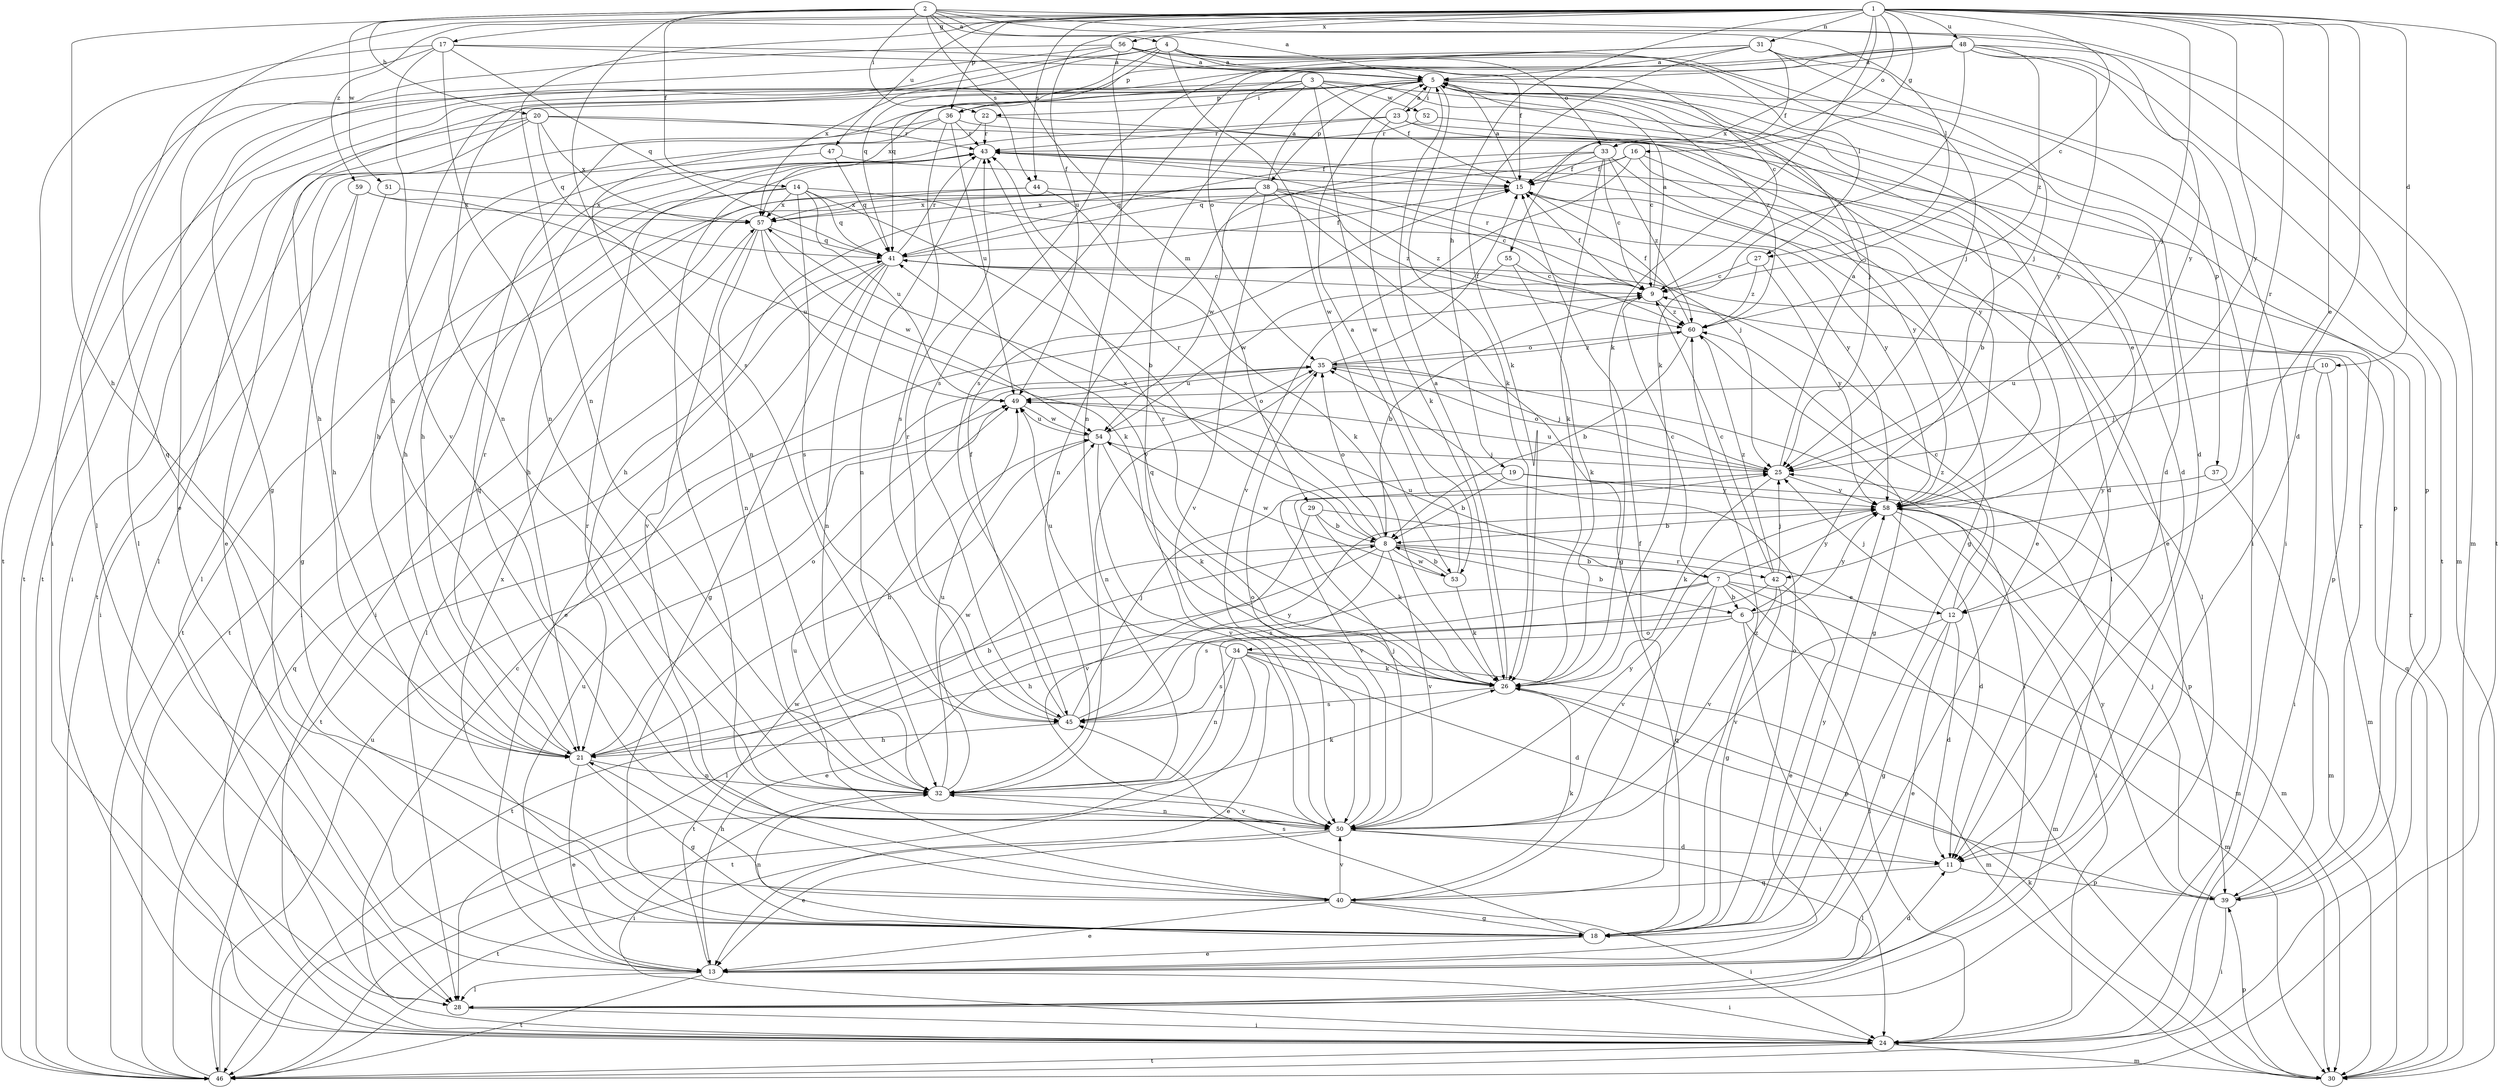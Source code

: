 strict digraph  {
	2 -> 4 [label=a];
	2 -> 5 [label=a];
	4 -> 5 [label=a];
	9 -> 5 [label=a];
	15 -> 5 [label=a];
	17 -> 5 [label=a];
	23 -> 5 [label=a];
	25 -> 5 [label=a];
	26 -> 5 [label=a];
	31 -> 5 [label=a];
	38 -> 5 [label=a];
	48 -> 5 [label=a];
	53 -> 5 [label=a];
	56 -> 5 [label=a];
	5 -> 6 [label=b];
	7 -> 6 [label=b];
	8 -> 6 [label=b];
	8 -> 7 [label=b];
	9 -> 8 [label=b];
	14 -> 8 [label=b];
	19 -> 8 [label=b];
	21 -> 8 [label=b];
	29 -> 8 [label=b];
	53 -> 8 [label=b];
	58 -> 8 [label=b];
	60 -> 8 [label=b];
	1 -> 9 [label=c];
	7 -> 9 [label=c];
	12 -> 9 [label=c];
	17 -> 9 [label=c];
	20 -> 9 [label=c];
	24 -> 9 [label=c];
	27 -> 9 [label=c];
	33 -> 9 [label=c];
	38 -> 9 [label=c];
	41 -> 9 [label=c];
	42 -> 9 [label=c];
	55 -> 9 [label=c];
	1 -> 10 [label=d];
	1 -> 11 [label=d];
	3 -> 11 [label=d];
	5 -> 11 [label=d];
	12 -> 11 [label=d];
	13 -> 11 [label=d];
	22 -> 11 [label=d];
	34 -> 11 [label=d];
	50 -> 11 [label=d];
	56 -> 11 [label=d];
	58 -> 11 [label=d];
	1 -> 12 [label=e];
	5 -> 12 [label=e];
	7 -> 12 [label=e];
	7 -> 13 [label=e];
	12 -> 13 [label=e];
	18 -> 13 [label=e];
	20 -> 13 [label=e];
	21 -> 13 [label=e];
	23 -> 13 [label=e];
	34 -> 13 [label=e];
	40 -> 13 [label=e];
	41 -> 13 [label=e];
	42 -> 13 [label=e];
	50 -> 13 [label=e];
	52 -> 13 [label=e];
	56 -> 13 [label=e];
	2 -> 14 [label=f];
	3 -> 15 [label=f];
	9 -> 15 [label=f];
	16 -> 15 [label=f];
	31 -> 15 [label=f];
	33 -> 15 [label=f];
	35 -> 15 [label=f];
	40 -> 15 [label=f];
	41 -> 15 [label=f];
	43 -> 15 [label=f];
	45 -> 15 [label=f];
	47 -> 15 [label=f];
	56 -> 15 [label=f];
	60 -> 15 [label=f];
	1 -> 16 [label=g];
	1 -> 17 [label=g];
	4 -> 18 [label=g];
	12 -> 18 [label=g];
	16 -> 18 [label=g];
	21 -> 18 [label=g];
	38 -> 18 [label=g];
	40 -> 18 [label=g];
	41 -> 18 [label=g];
	42 -> 18 [label=g];
	59 -> 18 [label=g];
	60 -> 18 [label=g];
	1 -> 19 [label=h];
	2 -> 20 [label=h];
	2 -> 21 [label=h];
	5 -> 21 [label=h];
	6 -> 21 [label=h];
	22 -> 21 [label=h];
	23 -> 21 [label=h];
	38 -> 21 [label=h];
	40 -> 21 [label=h];
	43 -> 21 [label=h];
	44 -> 21 [label=h];
	45 -> 21 [label=h];
	51 -> 21 [label=h];
	54 -> 21 [label=h];
	56 -> 21 [label=h];
	2 -> 22 [label=i];
	3 -> 22 [label=i];
	5 -> 23 [label=i];
	6 -> 24 [label=i];
	7 -> 24 [label=i];
	10 -> 24 [label=i];
	13 -> 24 [label=i];
	14 -> 24 [label=i];
	20 -> 24 [label=i];
	28 -> 24 [label=i];
	31 -> 24 [label=i];
	32 -> 24 [label=i];
	38 -> 24 [label=i];
	39 -> 24 [label=i];
	40 -> 24 [label=i];
	48 -> 24 [label=i];
	56 -> 24 [label=i];
	58 -> 24 [label=i];
	59 -> 24 [label=i];
	1 -> 25 [label=j];
	3 -> 25 [label=j];
	4 -> 25 [label=j];
	10 -> 25 [label=j];
	12 -> 25 [label=j];
	14 -> 25 [label=j];
	31 -> 25 [label=j];
	35 -> 25 [label=j];
	39 -> 25 [label=j];
	42 -> 25 [label=j];
	45 -> 25 [label=j];
	50 -> 25 [label=j];
	54 -> 25 [label=j];
	1 -> 26 [label=k];
	5 -> 26 [label=k];
	23 -> 26 [label=k];
	25 -> 26 [label=k];
	29 -> 26 [label=k];
	30 -> 26 [label=k];
	31 -> 26 [label=k];
	32 -> 26 [label=k];
	33 -> 26 [label=k];
	34 -> 26 [label=k];
	40 -> 26 [label=k];
	44 -> 26 [label=k];
	48 -> 26 [label=k];
	53 -> 26 [label=k];
	54 -> 26 [label=k];
	55 -> 26 [label=k];
	59 -> 26 [label=k];
	2 -> 27 [label=l];
	4 -> 27 [label=l];
	5 -> 28 [label=l];
	8 -> 28 [label=l];
	13 -> 28 [label=l];
	15 -> 28 [label=l];
	17 -> 28 [label=l];
	20 -> 28 [label=l];
	33 -> 28 [label=l];
	35 -> 28 [label=l];
	41 -> 28 [label=l];
	47 -> 28 [label=l];
	50 -> 28 [label=l];
	2 -> 29 [label=m];
	2 -> 30 [label=m];
	6 -> 30 [label=m];
	7 -> 30 [label=m];
	10 -> 30 [label=m];
	24 -> 30 [label=m];
	29 -> 30 [label=m];
	34 -> 30 [label=m];
	37 -> 30 [label=m];
	48 -> 30 [label=m];
	58 -> 30 [label=m];
	1 -> 31 [label=n];
	1 -> 32 [label=n];
	4 -> 32 [label=n];
	17 -> 32 [label=n];
	18 -> 32 [label=n];
	21 -> 32 [label=n];
	33 -> 32 [label=n];
	34 -> 32 [label=n];
	35 -> 32 [label=n];
	36 -> 32 [label=n];
	41 -> 32 [label=n];
	43 -> 32 [label=n];
	50 -> 32 [label=n];
	56 -> 32 [label=n];
	57 -> 32 [label=n];
	1 -> 33 [label=o];
	4 -> 33 [label=o];
	6 -> 34 [label=o];
	8 -> 35 [label=o];
	18 -> 35 [label=o];
	21 -> 35 [label=o];
	25 -> 35 [label=o];
	48 -> 35 [label=o];
	50 -> 35 [label=o];
	54 -> 35 [label=o];
	60 -> 35 [label=o];
	1 -> 36 [label=p];
	4 -> 36 [label=p];
	5 -> 36 [label=p];
	5 -> 37 [label=p];
	5 -> 38 [label=p];
	5 -> 39 [label=p];
	11 -> 39 [label=p];
	19 -> 39 [label=p];
	26 -> 39 [label=p];
	30 -> 39 [label=p];
	36 -> 39 [label=p];
	41 -> 39 [label=p];
	1 -> 40 [label=q];
	5 -> 40 [label=q];
	7 -> 40 [label=q];
	11 -> 40 [label=q];
	14 -> 41 [label=q];
	16 -> 41 [label=q];
	17 -> 41 [label=q];
	20 -> 41 [label=q];
	26 -> 41 [label=q];
	30 -> 41 [label=q];
	31 -> 41 [label=q];
	33 -> 41 [label=q];
	46 -> 41 [label=q];
	47 -> 41 [label=q];
	48 -> 41 [label=q];
	57 -> 41 [label=q];
	1 -> 42 [label=r];
	8 -> 42 [label=r];
	8 -> 43 [label=r];
	9 -> 43 [label=r];
	20 -> 43 [label=r];
	21 -> 43 [label=r];
	22 -> 43 [label=r];
	23 -> 43 [label=r];
	26 -> 43 [label=r];
	30 -> 43 [label=r];
	36 -> 43 [label=r];
	39 -> 43 [label=r];
	40 -> 43 [label=r];
	41 -> 43 [label=r];
	45 -> 43 [label=r];
	50 -> 43 [label=r];
	52 -> 43 [label=r];
	1 -> 44 [label=s];
	2 -> 44 [label=s];
	2 -> 45 [label=s];
	7 -> 45 [label=s];
	8 -> 45 [label=s];
	14 -> 45 [label=s];
	18 -> 45 [label=s];
	26 -> 45 [label=s];
	31 -> 45 [label=s];
	34 -> 45 [label=s];
	36 -> 45 [label=s];
	48 -> 45 [label=s];
	1 -> 46 [label=t];
	3 -> 46 [label=t];
	5 -> 46 [label=t];
	8 -> 46 [label=t];
	13 -> 46 [label=t];
	14 -> 46 [label=t];
	17 -> 46 [label=t];
	24 -> 46 [label=t];
	34 -> 46 [label=t];
	35 -> 46 [label=t];
	36 -> 46 [label=t];
	38 -> 46 [label=t];
	42 -> 46 [label=t];
	48 -> 46 [label=t];
	50 -> 46 [label=t];
	1 -> 47 [label=u];
	1 -> 48 [label=u];
	1 -> 49 [label=u];
	7 -> 49 [label=u];
	10 -> 49 [label=u];
	13 -> 49 [label=u];
	14 -> 49 [label=u];
	25 -> 49 [label=u];
	32 -> 49 [label=u];
	34 -> 49 [label=u];
	35 -> 49 [label=u];
	36 -> 49 [label=u];
	40 -> 49 [label=u];
	46 -> 49 [label=u];
	54 -> 49 [label=u];
	57 -> 49 [label=u];
	3 -> 50 [label=v];
	7 -> 50 [label=v];
	8 -> 50 [label=v];
	12 -> 50 [label=v];
	16 -> 50 [label=v];
	17 -> 50 [label=v];
	19 -> 50 [label=v];
	29 -> 50 [label=v];
	32 -> 50 [label=v];
	38 -> 50 [label=v];
	40 -> 50 [label=v];
	42 -> 50 [label=v];
	54 -> 50 [label=v];
	57 -> 50 [label=v];
	2 -> 51 [label=w];
	3 -> 52 [label=w];
	3 -> 53 [label=w];
	4 -> 53 [label=w];
	8 -> 53 [label=w];
	13 -> 54 [label=w];
	32 -> 54 [label=w];
	38 -> 54 [label=w];
	49 -> 54 [label=w];
	53 -> 54 [label=w];
	55 -> 54 [label=w];
	57 -> 54 [label=w];
	1 -> 55 [label=x];
	1 -> 56 [label=x];
	3 -> 57 [label=x];
	4 -> 57 [label=x];
	8 -> 57 [label=x];
	14 -> 57 [label=x];
	15 -> 57 [label=x];
	18 -> 57 [label=x];
	20 -> 57 [label=x];
	38 -> 57 [label=x];
	44 -> 57 [label=x];
	51 -> 57 [label=x];
	59 -> 57 [label=x];
	1 -> 58 [label=y];
	2 -> 58 [label=y];
	6 -> 58 [label=y];
	7 -> 58 [label=y];
	15 -> 58 [label=y];
	16 -> 58 [label=y];
	18 -> 58 [label=y];
	19 -> 58 [label=y];
	23 -> 58 [label=y];
	25 -> 58 [label=y];
	27 -> 58 [label=y];
	37 -> 58 [label=y];
	38 -> 58 [label=y];
	39 -> 58 [label=y];
	45 -> 58 [label=y];
	48 -> 58 [label=y];
	50 -> 58 [label=y];
	1 -> 59 [label=z];
	5 -> 60 [label=z];
	9 -> 60 [label=z];
	12 -> 60 [label=z];
	18 -> 60 [label=z];
	27 -> 60 [label=z];
	33 -> 60 [label=z];
	35 -> 60 [label=z];
	38 -> 60 [label=z];
	42 -> 60 [label=z];
	44 -> 60 [label=z];
	48 -> 60 [label=z];
}
